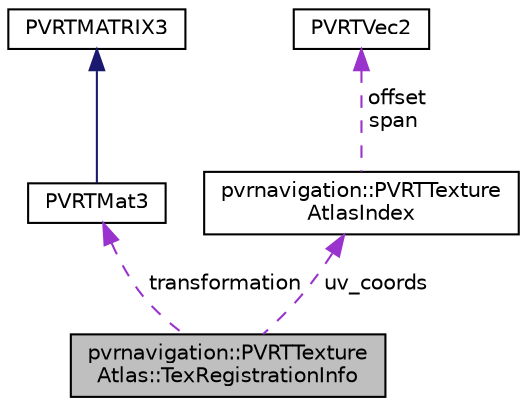 digraph "pvrnavigation::PVRTTextureAtlas::TexRegistrationInfo"
{
  edge [fontname="Helvetica",fontsize="10",labelfontname="Helvetica",labelfontsize="10"];
  node [fontname="Helvetica",fontsize="10",shape=record];
  Node1 [label="pvrnavigation::PVRTTexture\lAtlas::TexRegistrationInfo",height=0.2,width=0.4,color="black", fillcolor="grey75", style="filled", fontcolor="black"];
  Node2 -> Node1 [dir="back",color="darkorchid3",fontsize="10",style="dashed",label=" transformation" ,fontname="Helvetica"];
  Node2 [label="PVRTMat3",height=0.2,width=0.4,color="black", fillcolor="white", style="filled",URL="$struct_p_v_r_t_mat3.html",tooltip="3x3 Matrix "];
  Node3 -> Node2 [dir="back",color="midnightblue",fontsize="10",style="solid",fontname="Helvetica"];
  Node3 [label="PVRTMATRIX3",height=0.2,width=0.4,color="black", fillcolor="white", style="filled",URL="$class_p_v_r_t_m_a_t_r_i_x3f.html",tooltip="3x3 floating point matrix "];
  Node4 -> Node1 [dir="back",color="darkorchid3",fontsize="10",style="dashed",label=" uv_coords" ,fontname="Helvetica"];
  Node4 [label="pvrnavigation::PVRTTexture\lAtlasIndex",height=0.2,width=0.4,color="black", fillcolor="white", style="filled",URL="$structpvrnavigation_1_1_p_v_r_t_texture_atlas_index.html"];
  Node5 -> Node4 [dir="back",color="darkorchid3",fontsize="10",style="dashed",label=" offset\nspan" ,fontname="Helvetica"];
  Node5 [label="PVRTVec2",height=0.2,width=0.4,color="black", fillcolor="white", style="filled",URL="$struct_p_v_r_t_vec2.html",tooltip="2 component vector "];
}

